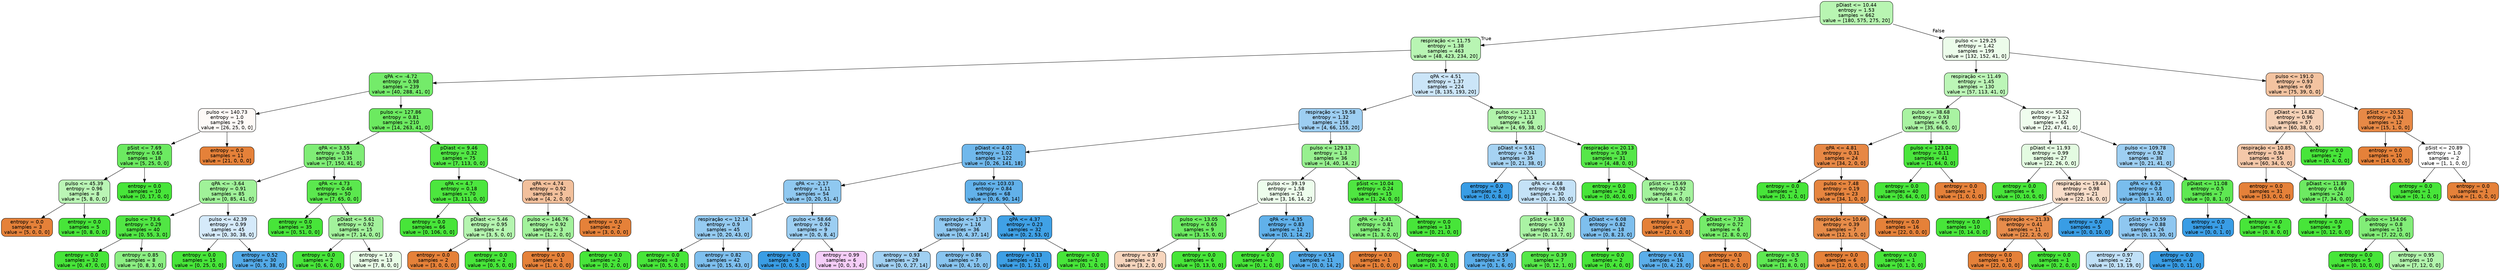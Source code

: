 digraph Tree {
node [shape=box, style="filled, rounded", color="black", fontname="helvetica"] ;
edge [fontname="helvetica"] ;
0 [label="pDiast <= 10.44\nentropy = 1.53\nsamples = 662\nvalue = [180, 575, 275, 20]", fillcolor="#b8f5b2"] ;
1 [label="respiração <= 11.75\nentropy = 1.38\nsamples = 463\nvalue = [48, 423, 234, 20]", fillcolor="#b8f5b3"] ;
0 -> 1 [labeldistance=2.5, labelangle=45, headlabel="True"] ;
2 [label="qPA <= -4.72\nentropy = 0.98\nsamples = 239\nvalue = [40, 288, 41, 0]", fillcolor="#74eb6a"] ;
1 -> 2 ;
3 [label="pulso <= 140.73\nentropy = 1.0\nsamples = 29\nvalue = [26, 25, 0, 0]", fillcolor="#fefaf7"] ;
2 -> 3 ;
4 [label="pSist <= 7.69\nentropy = 0.65\nsamples = 18\nvalue = [5, 25, 0, 0]", fillcolor="#6cea61"] ;
3 -> 4 ;
5 [label="pulso <= 45.39\nentropy = 0.96\nsamples = 8\nvalue = [5, 8, 0, 0]", fillcolor="#baf5b5"] ;
4 -> 5 ;
6 [label="entropy = 0.0\nsamples = 3\nvalue = [5, 0, 0, 0]", fillcolor="#e58139"] ;
5 -> 6 ;
7 [label="entropy = 0.0\nsamples = 5\nvalue = [0, 8, 0, 0]", fillcolor="#47e539"] ;
5 -> 7 ;
8 [label="entropy = 0.0\nsamples = 10\nvalue = [0, 17, 0, 0]", fillcolor="#47e539"] ;
4 -> 8 ;
9 [label="entropy = 0.0\nsamples = 11\nvalue = [21, 0, 0, 0]", fillcolor="#e58139"] ;
3 -> 9 ;
10 [label="pulso <= 127.86\nentropy = 0.81\nsamples = 210\nvalue = [14, 263, 41, 0]", fillcolor="#6cea60"] ;
2 -> 10 ;
11 [label="qPA <= 3.55\nentropy = 0.94\nsamples = 135\nvalue = [7, 150, 41, 0]", fillcolor="#7fed76"] ;
10 -> 11 ;
12 [label="qPA <= -3.64\nentropy = 0.91\nsamples = 85\nvalue = [0, 85, 41, 0]", fillcolor="#a0f299"] ;
11 -> 12 ;
13 [label="pulso <= 73.6\nentropy = 0.29\nsamples = 40\nvalue = [0, 55, 3, 0]", fillcolor="#51e644"] ;
12 -> 13 ;
14 [label="entropy = 0.0\nsamples = 32\nvalue = [0, 47, 0, 0]", fillcolor="#47e539"] ;
13 -> 14 ;
15 [label="entropy = 0.85\nsamples = 8\nvalue = [0, 8, 3, 0]", fillcolor="#8cef83"] ;
13 -> 15 ;
16 [label="pulso <= 42.39\nentropy = 0.99\nsamples = 45\nvalue = [0, 30, 38, 0]", fillcolor="#d5eafa"] ;
12 -> 16 ;
17 [label="entropy = 0.0\nsamples = 15\nvalue = [0, 25, 0, 0]", fillcolor="#47e539"] ;
16 -> 17 ;
18 [label="entropy = 0.52\nsamples = 30\nvalue = [0, 5, 38, 0]", fillcolor="#53aae8"] ;
16 -> 18 ;
19 [label="qPA <= 4.73\nentropy = 0.46\nsamples = 50\nvalue = [7, 65, 0, 0]", fillcolor="#5be84e"] ;
11 -> 19 ;
20 [label="entropy = 0.0\nsamples = 35\nvalue = [0, 51, 0, 0]", fillcolor="#47e539"] ;
19 -> 20 ;
21 [label="pDiast <= 5.61\nentropy = 0.92\nsamples = 15\nvalue = [7, 14, 0, 0]", fillcolor="#a3f29c"] ;
19 -> 21 ;
22 [label="entropy = 0.0\nsamples = 2\nvalue = [0, 6, 0, 0]", fillcolor="#47e539"] ;
21 -> 22 ;
23 [label="entropy = 1.0\nsamples = 13\nvalue = [7, 8, 0, 0]", fillcolor="#e8fce6"] ;
21 -> 23 ;
24 [label="pDiast <= 9.46\nentropy = 0.32\nsamples = 75\nvalue = [7, 113, 0, 0]", fillcolor="#52e745"] ;
10 -> 24 ;
25 [label="qPA <= 4.7\nentropy = 0.18\nsamples = 70\nvalue = [3, 111, 0, 0]", fillcolor="#4ce63e"] ;
24 -> 25 ;
26 [label="entropy = 0.0\nsamples = 66\nvalue = [0, 106, 0, 0]", fillcolor="#47e539"] ;
25 -> 26 ;
27 [label="pDiast <= 5.46\nentropy = 0.95\nsamples = 4\nvalue = [3, 5, 0, 0]", fillcolor="#b5f5b0"] ;
25 -> 27 ;
28 [label="entropy = 0.0\nsamples = 2\nvalue = [3, 0, 0, 0]", fillcolor="#e58139"] ;
27 -> 28 ;
29 [label="entropy = 0.0\nsamples = 2\nvalue = [0, 5, 0, 0]", fillcolor="#47e539"] ;
27 -> 29 ;
30 [label="qPA <= 4.74\nentropy = 0.92\nsamples = 5\nvalue = [4, 2, 0, 0]", fillcolor="#f2c09c"] ;
24 -> 30 ;
31 [label="pulso <= 146.76\nentropy = 0.92\nsamples = 3\nvalue = [1, 2, 0, 0]", fillcolor="#a3f29c"] ;
30 -> 31 ;
32 [label="entropy = 0.0\nsamples = 1\nvalue = [1, 0, 0, 0]", fillcolor="#e58139"] ;
31 -> 32 ;
33 [label="entropy = 0.0\nsamples = 2\nvalue = [0, 2, 0, 0]", fillcolor="#47e539"] ;
31 -> 33 ;
34 [label="entropy = 0.0\nsamples = 2\nvalue = [3, 0, 0, 0]", fillcolor="#e58139"] ;
30 -> 34 ;
35 [label="qPA <= 4.51\nentropy = 1.37\nsamples = 224\nvalue = [8, 135, 193, 20]", fillcolor="#cbe5f8"] ;
1 -> 35 ;
36 [label="respiração <= 19.58\nentropy = 1.32\nsamples = 158\nvalue = [4, 66, 155, 20]", fillcolor="#9dcef2"] ;
35 -> 36 ;
37 [label="pDiast <= 4.01\nentropy = 1.02\nsamples = 122\nvalue = [0, 26, 141, 18]", fillcolor="#70b8ec"] ;
36 -> 37 ;
38 [label="qPA <= -2.17\nentropy = 1.11\nsamples = 54\nvalue = [0, 20, 51, 4]", fillcolor="#8fc8f0"] ;
37 -> 38 ;
39 [label="respiração <= 12.14\nentropy = 0.9\nsamples = 45\nvalue = [0, 20, 43, 0]", fillcolor="#95cbf1"] ;
38 -> 39 ;
40 [label="entropy = 0.0\nsamples = 3\nvalue = [0, 5, 0, 0]", fillcolor="#47e539"] ;
39 -> 40 ;
41 [label="entropy = 0.82\nsamples = 42\nvalue = [0, 15, 43, 0]", fillcolor="#7ebfee"] ;
39 -> 41 ;
42 [label="pulso <= 58.66\nentropy = 0.92\nsamples = 9\nvalue = [0, 0, 8, 4]", fillcolor="#9ccef2"] ;
38 -> 42 ;
43 [label="entropy = 0.0\nsamples = 3\nvalue = [0, 0, 5, 0]", fillcolor="#399de5"] ;
42 -> 43 ;
44 [label="entropy = 0.99\nsamples = 6\nvalue = [0, 0, 3, 4]", fillcolor="#f5cef8"] ;
42 -> 44 ;
45 [label="pulso <= 103.03\nentropy = 0.84\nsamples = 68\nvalue = [0, 6, 90, 14]", fillcolor="#62b1ea"] ;
37 -> 45 ;
46 [label="respiração <= 17.3\nentropy = 1.16\nsamples = 36\nvalue = [0, 4, 37, 14]", fillcolor="#90c8f0"] ;
45 -> 46 ;
47 [label="entropy = 0.93\nsamples = 29\nvalue = [0, 0, 27, 14]", fillcolor="#a0d0f2"] ;
46 -> 47 ;
48 [label="entropy = 0.86\nsamples = 7\nvalue = [0, 4, 10, 0]", fillcolor="#88c4ef"] ;
46 -> 48 ;
49 [label="qPA <= 4.37\nentropy = 0.23\nsamples = 32\nvalue = [0, 2, 53, 0]", fillcolor="#40a1e6"] ;
45 -> 49 ;
50 [label="entropy = 0.13\nsamples = 31\nvalue = [0, 1, 53, 0]", fillcolor="#3d9fe5"] ;
49 -> 50 ;
51 [label="entropy = 0.0\nsamples = 1\nvalue = [0, 1, 0, 0]", fillcolor="#47e539"] ;
49 -> 51 ;
52 [label="pulso <= 129.13\nentropy = 1.3\nsamples = 36\nvalue = [4, 40, 14, 2]", fillcolor="#97f08f"] ;
36 -> 52 ;
53 [label="pulso <= 39.19\nentropy = 1.58\nsamples = 21\nvalue = [3, 16, 14, 2]", fillcolor="#edfdec"] ;
52 -> 53 ;
54 [label="pulso <= 13.05\nentropy = 0.65\nsamples = 9\nvalue = [3, 15, 0, 0]", fillcolor="#6cea61"] ;
53 -> 54 ;
55 [label="entropy = 0.97\nsamples = 3\nvalue = [3, 2, 0, 0]", fillcolor="#f6d5bd"] ;
54 -> 55 ;
56 [label="entropy = 0.0\nsamples = 6\nvalue = [0, 13, 0, 0]", fillcolor="#47e539"] ;
54 -> 56 ;
57 [label="qPA <= -4.35\nentropy = 0.83\nsamples = 12\nvalue = [0, 1, 14, 2]", fillcolor="#61b1ea"] ;
53 -> 57 ;
58 [label="entropy = 0.0\nsamples = 1\nvalue = [0, 1, 0, 0]", fillcolor="#47e539"] ;
57 -> 58 ;
59 [label="entropy = 0.54\nsamples = 11\nvalue = [0, 0, 14, 2]", fillcolor="#55abe9"] ;
57 -> 59 ;
60 [label="pSist <= 10.04\nentropy = 0.24\nsamples = 15\nvalue = [1, 24, 0, 0]", fillcolor="#4fe641"] ;
52 -> 60 ;
61 [label="qPA <= -2.41\nentropy = 0.81\nsamples = 2\nvalue = [1, 3, 0, 0]", fillcolor="#84ee7b"] ;
60 -> 61 ;
62 [label="entropy = 0.0\nsamples = 1\nvalue = [1, 0, 0, 0]", fillcolor="#e58139"] ;
61 -> 62 ;
63 [label="entropy = 0.0\nsamples = 1\nvalue = [0, 3, 0, 0]", fillcolor="#47e539"] ;
61 -> 63 ;
64 [label="entropy = 0.0\nsamples = 13\nvalue = [0, 21, 0, 0]", fillcolor="#47e539"] ;
60 -> 64 ;
65 [label="pulso <= 122.11\nentropy = 1.13\nsamples = 66\nvalue = [4, 69, 38, 0]", fillcolor="#b1f4ab"] ;
35 -> 65 ;
66 [label="pDiast <= 5.61\nentropy = 0.94\nsamples = 35\nvalue = [0, 21, 38, 0]", fillcolor="#a6d3f3"] ;
65 -> 66 ;
67 [label="entropy = 0.0\nsamples = 5\nvalue = [0, 0, 8, 0]", fillcolor="#399de5"] ;
66 -> 67 ;
68 [label="qPA <= 4.68\nentropy = 0.98\nsamples = 30\nvalue = [0, 21, 30, 0]", fillcolor="#c4e2f7"] ;
66 -> 68 ;
69 [label="pSist <= 18.0\nentropy = 0.93\nsamples = 12\nvalue = [0, 13, 7, 0]", fillcolor="#aaf3a4"] ;
68 -> 69 ;
70 [label="entropy = 0.59\nsamples = 5\nvalue = [0, 1, 6, 0]", fillcolor="#5aade9"] ;
69 -> 70 ;
71 [label="entropy = 0.39\nsamples = 7\nvalue = [0, 12, 1, 0]", fillcolor="#56e749"] ;
69 -> 71 ;
72 [label="pDiast <= 6.08\nentropy = 0.82\nsamples = 18\nvalue = [0, 8, 23, 0]", fillcolor="#7ebfee"] ;
68 -> 72 ;
73 [label="entropy = 0.0\nsamples = 2\nvalue = [0, 4, 0, 0]", fillcolor="#47e539"] ;
72 -> 73 ;
74 [label="entropy = 0.61\nsamples = 16\nvalue = [0, 4, 23, 0]", fillcolor="#5baeea"] ;
72 -> 74 ;
75 [label="respiração <= 20.13\nentropy = 0.39\nsamples = 31\nvalue = [4, 48, 0, 0]", fillcolor="#56e749"] ;
65 -> 75 ;
76 [label="entropy = 0.0\nsamples = 24\nvalue = [0, 40, 0, 0]", fillcolor="#47e539"] ;
75 -> 76 ;
77 [label="pSist <= 15.69\nentropy = 0.92\nsamples = 7\nvalue = [4, 8, 0, 0]", fillcolor="#a3f29c"] ;
75 -> 77 ;
78 [label="entropy = 0.0\nsamples = 1\nvalue = [2, 0, 0, 0]", fillcolor="#e58139"] ;
77 -> 78 ;
79 [label="pDiast <= 7.35\nentropy = 0.72\nsamples = 6\nvalue = [2, 8, 0, 0]", fillcolor="#75ec6a"] ;
77 -> 79 ;
80 [label="entropy = 0.0\nsamples = 1\nvalue = [1, 0, 0, 0]", fillcolor="#e58139"] ;
79 -> 80 ;
81 [label="entropy = 0.5\nsamples = 5\nvalue = [1, 8, 0, 0]", fillcolor="#5ee852"] ;
79 -> 81 ;
82 [label="pulso <= 129.25\nentropy = 1.42\nsamples = 199\nvalue = [132, 152, 41, 0]", fillcolor="#ecfcea"] ;
0 -> 82 [labeldistance=2.5, labelangle=-45, headlabel="False"] ;
83 [label="respiração <= 11.49\nentropy = 1.45\nsamples = 130\nvalue = [57, 113, 41, 0]", fillcolor="#bcf6b7"] ;
82 -> 83 ;
84 [label="pulso <= 38.68\nentropy = 0.93\nsamples = 65\nvalue = [35, 66, 0, 0]", fillcolor="#a9f3a2"] ;
83 -> 84 ;
85 [label="qPA <= 4.81\nentropy = 0.31\nsamples = 24\nvalue = [34, 2, 0, 0]", fillcolor="#e78845"] ;
84 -> 85 ;
86 [label="entropy = 0.0\nsamples = 1\nvalue = [0, 1, 0, 0]", fillcolor="#47e539"] ;
85 -> 86 ;
87 [label="pulso <= 7.48\nentropy = 0.19\nsamples = 23\nvalue = [34, 1, 0, 0]", fillcolor="#e6853f"] ;
85 -> 87 ;
88 [label="respiração <= 10.66\nentropy = 0.39\nsamples = 7\nvalue = [12, 1, 0, 0]", fillcolor="#e78c49"] ;
87 -> 88 ;
89 [label="entropy = 0.0\nsamples = 6\nvalue = [12, 0, 0, 0]", fillcolor="#e58139"] ;
88 -> 89 ;
90 [label="entropy = 0.0\nsamples = 1\nvalue = [0, 1, 0, 0]", fillcolor="#47e539"] ;
88 -> 90 ;
91 [label="entropy = 0.0\nsamples = 16\nvalue = [22, 0, 0, 0]", fillcolor="#e58139"] ;
87 -> 91 ;
92 [label="pulso <= 123.04\nentropy = 0.11\nsamples = 41\nvalue = [1, 64, 0, 0]", fillcolor="#4ae53c"] ;
84 -> 92 ;
93 [label="entropy = 0.0\nsamples = 40\nvalue = [0, 64, 0, 0]", fillcolor="#47e539"] ;
92 -> 93 ;
94 [label="entropy = 0.0\nsamples = 1\nvalue = [1, 0, 0, 0]", fillcolor="#e58139"] ;
92 -> 94 ;
95 [label="pulso <= 50.24\nentropy = 1.52\nsamples = 65\nvalue = [22, 47, 41, 0]", fillcolor="#effdee"] ;
83 -> 95 ;
96 [label="pDiast <= 11.93\nentropy = 0.99\nsamples = 27\nvalue = [22, 26, 0, 0]", fillcolor="#e3fbe1"] ;
95 -> 96 ;
97 [label="entropy = 0.0\nsamples = 6\nvalue = [0, 10, 0, 0]", fillcolor="#47e539"] ;
96 -> 97 ;
98 [label="respiração <= 19.44\nentropy = 0.98\nsamples = 21\nvalue = [22, 16, 0, 0]", fillcolor="#f8ddc9"] ;
96 -> 98 ;
99 [label="entropy = 0.0\nsamples = 10\nvalue = [0, 14, 0, 0]", fillcolor="#47e539"] ;
98 -> 99 ;
100 [label="respiração <= 21.33\nentropy = 0.41\nsamples = 11\nvalue = [22, 2, 0, 0]", fillcolor="#e78c4b"] ;
98 -> 100 ;
101 [label="entropy = 0.0\nsamples = 10\nvalue = [22, 0, 0, 0]", fillcolor="#e58139"] ;
100 -> 101 ;
102 [label="entropy = 0.0\nsamples = 1\nvalue = [0, 2, 0, 0]", fillcolor="#47e539"] ;
100 -> 102 ;
103 [label="pulso <= 109.78\nentropy = 0.92\nsamples = 38\nvalue = [0, 21, 41, 0]", fillcolor="#9ecff2"] ;
95 -> 103 ;
104 [label="qPA <= 6.92\nentropy = 0.8\nsamples = 31\nvalue = [0, 13, 40, 0]", fillcolor="#79bded"] ;
103 -> 104 ;
105 [label="entropy = 0.0\nsamples = 5\nvalue = [0, 0, 10, 0]", fillcolor="#399de5"] ;
104 -> 105 ;
106 [label="pSist <= 20.59\nentropy = 0.88\nsamples = 26\nvalue = [0, 13, 30, 0]", fillcolor="#8fc7f0"] ;
104 -> 106 ;
107 [label="entropy = 0.97\nsamples = 22\nvalue = [0, 13, 19, 0]", fillcolor="#c0e0f7"] ;
106 -> 107 ;
108 [label="entropy = 0.0\nsamples = 4\nvalue = [0, 0, 11, 0]", fillcolor="#399de5"] ;
106 -> 108 ;
109 [label="pDiast <= 11.08\nentropy = 0.5\nsamples = 7\nvalue = [0, 8, 1, 0]", fillcolor="#5ee852"] ;
103 -> 109 ;
110 [label="entropy = 0.0\nsamples = 1\nvalue = [0, 0, 1, 0]", fillcolor="#399de5"] ;
109 -> 110 ;
111 [label="entropy = 0.0\nsamples = 6\nvalue = [0, 8, 0, 0]", fillcolor="#47e539"] ;
109 -> 111 ;
112 [label="pulso <= 191.0\nentropy = 0.93\nsamples = 69\nvalue = [75, 39, 0, 0]", fillcolor="#f3c3a0"] ;
82 -> 112 ;
113 [label="pDiast <= 14.82\nentropy = 0.96\nsamples = 57\nvalue = [60, 38, 0, 0]", fillcolor="#f5d1b6"] ;
112 -> 113 ;
114 [label="respiração <= 10.85\nentropy = 0.94\nsamples = 55\nvalue = [60, 34, 0, 0]", fillcolor="#f4c8a9"] ;
113 -> 114 ;
115 [label="entropy = 0.0\nsamples = 31\nvalue = [53, 0, 0, 0]", fillcolor="#e58139"] ;
114 -> 115 ;
116 [label="pDiast <= 11.89\nentropy = 0.66\nsamples = 24\nvalue = [7, 34, 0, 0]", fillcolor="#6dea62"] ;
114 -> 116 ;
117 [label="entropy = 0.0\nsamples = 9\nvalue = [0, 12, 0, 0]", fillcolor="#47e539"] ;
116 -> 117 ;
118 [label="pulso <= 154.06\nentropy = 0.8\nsamples = 15\nvalue = [7, 22, 0, 0]", fillcolor="#82ed78"] ;
116 -> 118 ;
119 [label="entropy = 0.0\nsamples = 5\nvalue = [0, 10, 0, 0]", fillcolor="#47e539"] ;
118 -> 119 ;
120 [label="entropy = 0.95\nsamples = 10\nvalue = [7, 12, 0, 0]", fillcolor="#b2f4ac"] ;
118 -> 120 ;
121 [label="entropy = 0.0\nsamples = 2\nvalue = [0, 4, 0, 0]", fillcolor="#47e539"] ;
113 -> 121 ;
122 [label="pSist <= 20.52\nentropy = 0.34\nsamples = 12\nvalue = [15, 1, 0, 0]", fillcolor="#e78946"] ;
112 -> 122 ;
123 [label="entropy = 0.0\nsamples = 10\nvalue = [14, 0, 0, 0]", fillcolor="#e58139"] ;
122 -> 123 ;
124 [label="pSist <= 20.89\nentropy = 1.0\nsamples = 2\nvalue = [1, 1, 0, 0]", fillcolor="#ffffff"] ;
122 -> 124 ;
125 [label="entropy = 0.0\nsamples = 1\nvalue = [0, 1, 0, 0]", fillcolor="#47e539"] ;
124 -> 125 ;
126 [label="entropy = 0.0\nsamples = 1\nvalue = [1, 0, 0, 0]", fillcolor="#e58139"] ;
124 -> 126 ;
}